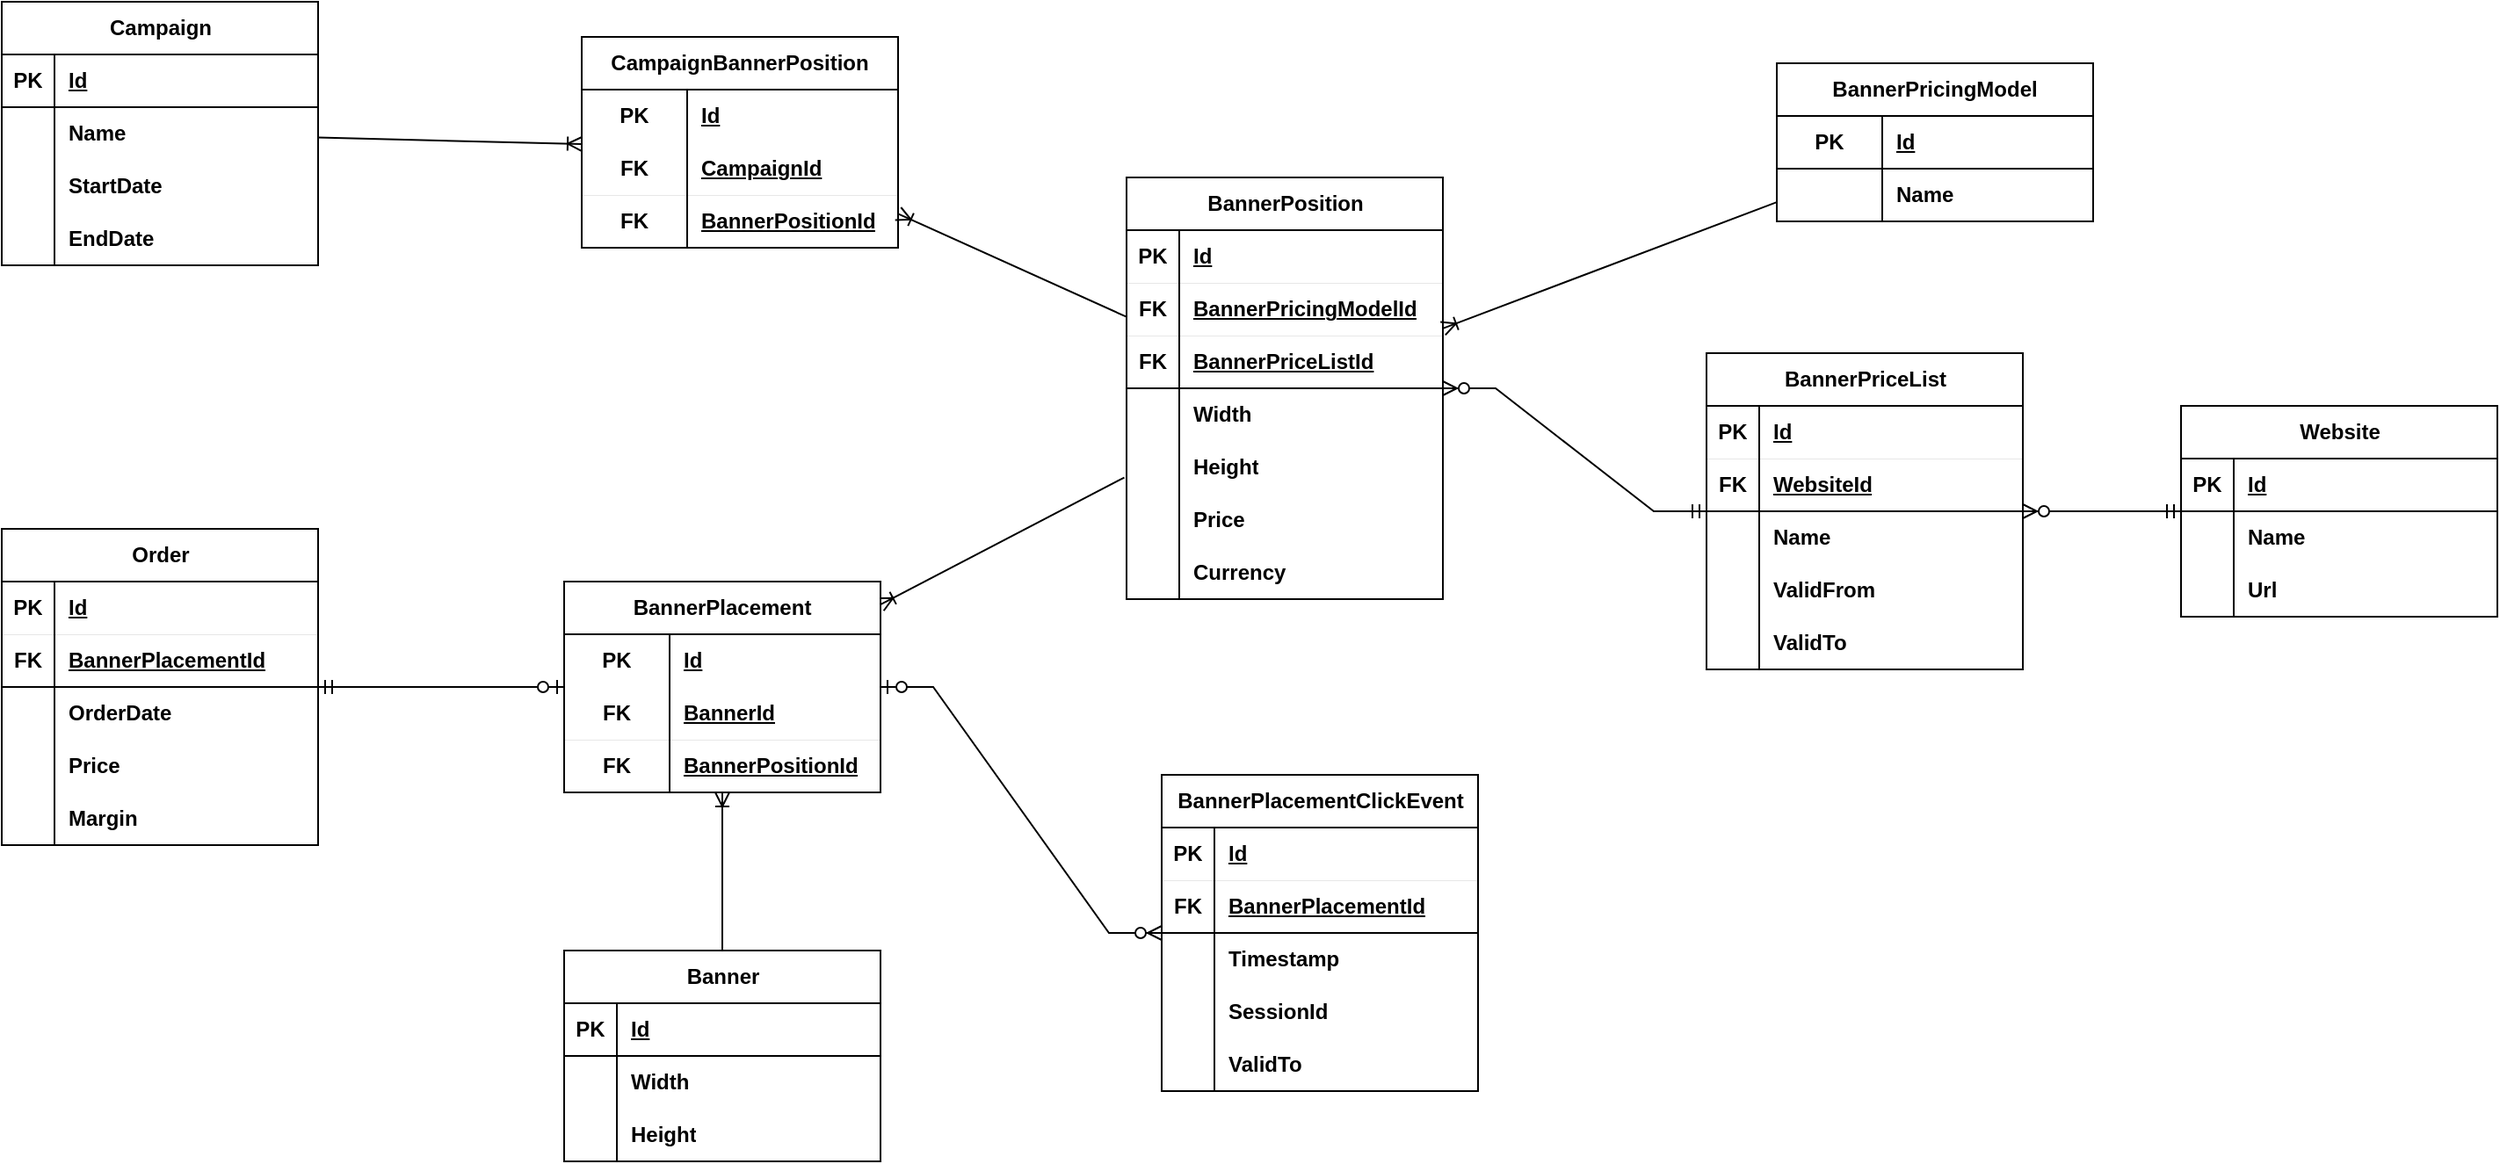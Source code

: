 <mxfile version="27.1.6">
  <diagram name="Stránka-1" id="0HrJg5MRmmgRNc2kCgIw">
    <mxGraphModel dx="2327" dy="1773" grid="1" gridSize="10" guides="1" tooltips="1" connect="1" arrows="1" fold="1" page="1" pageScale="1" pageWidth="827" pageHeight="1169" math="0" shadow="0">
      <root>
        <mxCell id="0" />
        <mxCell id="1" parent="0" />
        <mxCell id="L0-WR8v5GD3mLMOLKpsd-1" value="Campaign" style="shape=table;startSize=30;container=1;collapsible=1;childLayout=tableLayout;fixedRows=1;rowLines=0;fontStyle=1;align=center;resizeLast=1;html=1;" parent="1" vertex="1">
          <mxGeometry x="-670" y="-110" width="180" height="150" as="geometry" />
        </mxCell>
        <mxCell id="L0-WR8v5GD3mLMOLKpsd-2" value="" style="shape=tableRow;horizontal=0;startSize=0;swimlaneHead=0;swimlaneBody=0;fillColor=none;collapsible=0;dropTarget=0;points=[[0,0.5],[1,0.5]];portConstraint=eastwest;top=0;left=0;right=0;bottom=1;" parent="L0-WR8v5GD3mLMOLKpsd-1" vertex="1">
          <mxGeometry y="30" width="180" height="30" as="geometry" />
        </mxCell>
        <mxCell id="L0-WR8v5GD3mLMOLKpsd-3" value="PK" style="shape=partialRectangle;connectable=0;fillColor=none;top=0;left=0;bottom=0;right=0;fontStyle=1;overflow=hidden;whiteSpace=wrap;html=1;" parent="L0-WR8v5GD3mLMOLKpsd-2" vertex="1">
          <mxGeometry width="30" height="30" as="geometry">
            <mxRectangle width="30" height="30" as="alternateBounds" />
          </mxGeometry>
        </mxCell>
        <mxCell id="L0-WR8v5GD3mLMOLKpsd-4" value="Id" style="shape=partialRectangle;connectable=0;fillColor=none;top=0;left=0;bottom=0;right=0;align=left;spacingLeft=6;fontStyle=5;overflow=hidden;whiteSpace=wrap;html=1;" parent="L0-WR8v5GD3mLMOLKpsd-2" vertex="1">
          <mxGeometry x="30" width="150" height="30" as="geometry">
            <mxRectangle width="150" height="30" as="alternateBounds" />
          </mxGeometry>
        </mxCell>
        <mxCell id="L0-WR8v5GD3mLMOLKpsd-5" value="" style="shape=tableRow;horizontal=0;startSize=0;swimlaneHead=0;swimlaneBody=0;fillColor=none;collapsible=0;dropTarget=0;points=[[0,0.5],[1,0.5]];portConstraint=eastwest;top=0;left=0;right=0;bottom=0;" parent="L0-WR8v5GD3mLMOLKpsd-1" vertex="1">
          <mxGeometry y="60" width="180" height="30" as="geometry" />
        </mxCell>
        <mxCell id="L0-WR8v5GD3mLMOLKpsd-6" value="" style="shape=partialRectangle;connectable=0;fillColor=none;top=0;left=0;bottom=0;right=0;editable=1;overflow=hidden;whiteSpace=wrap;html=1;" parent="L0-WR8v5GD3mLMOLKpsd-5" vertex="1">
          <mxGeometry width="30" height="30" as="geometry">
            <mxRectangle width="30" height="30" as="alternateBounds" />
          </mxGeometry>
        </mxCell>
        <mxCell id="L0-WR8v5GD3mLMOLKpsd-7" value="Name" style="shape=partialRectangle;connectable=0;fillColor=none;top=0;left=0;bottom=0;right=0;align=left;spacingLeft=6;overflow=hidden;whiteSpace=wrap;html=1;fontStyle=1" parent="L0-WR8v5GD3mLMOLKpsd-5" vertex="1">
          <mxGeometry x="30" width="150" height="30" as="geometry">
            <mxRectangle width="150" height="30" as="alternateBounds" />
          </mxGeometry>
        </mxCell>
        <mxCell id="Sk6aXvwepf0zhGD3JAjk-103" value="" style="shape=tableRow;horizontal=0;startSize=0;swimlaneHead=0;swimlaneBody=0;fillColor=none;collapsible=0;dropTarget=0;points=[[0,0.5],[1,0.5]];portConstraint=eastwest;top=0;left=0;right=0;bottom=0;" parent="L0-WR8v5GD3mLMOLKpsd-1" vertex="1">
          <mxGeometry y="90" width="180" height="30" as="geometry" />
        </mxCell>
        <mxCell id="Sk6aXvwepf0zhGD3JAjk-104" value="" style="shape=partialRectangle;connectable=0;fillColor=none;top=0;left=0;bottom=0;right=0;editable=1;overflow=hidden;whiteSpace=wrap;html=1;" parent="Sk6aXvwepf0zhGD3JAjk-103" vertex="1">
          <mxGeometry width="30" height="30" as="geometry">
            <mxRectangle width="30" height="30" as="alternateBounds" />
          </mxGeometry>
        </mxCell>
        <mxCell id="Sk6aXvwepf0zhGD3JAjk-105" value="Start&lt;span style=&quot;background-color: transparent; color: light-dark(rgb(0, 0, 0), rgb(255, 255, 255));&quot;&gt;Date&lt;/span&gt;" style="shape=partialRectangle;connectable=0;fillColor=none;top=0;left=0;bottom=0;right=0;align=left;spacingLeft=6;overflow=hidden;whiteSpace=wrap;html=1;fontStyle=1" parent="Sk6aXvwepf0zhGD3JAjk-103" vertex="1">
          <mxGeometry x="30" width="150" height="30" as="geometry">
            <mxRectangle width="150" height="30" as="alternateBounds" />
          </mxGeometry>
        </mxCell>
        <mxCell id="L0-WR8v5GD3mLMOLKpsd-8" value="" style="shape=tableRow;horizontal=0;startSize=0;swimlaneHead=0;swimlaneBody=0;fillColor=none;collapsible=0;dropTarget=0;points=[[0,0.5],[1,0.5]];portConstraint=eastwest;top=0;left=0;right=0;bottom=0;" parent="L0-WR8v5GD3mLMOLKpsd-1" vertex="1">
          <mxGeometry y="120" width="180" height="30" as="geometry" />
        </mxCell>
        <mxCell id="L0-WR8v5GD3mLMOLKpsd-9" value="" style="shape=partialRectangle;connectable=0;fillColor=none;top=0;left=0;bottom=0;right=0;editable=1;overflow=hidden;whiteSpace=wrap;html=1;" parent="L0-WR8v5GD3mLMOLKpsd-8" vertex="1">
          <mxGeometry width="30" height="30" as="geometry">
            <mxRectangle width="30" height="30" as="alternateBounds" />
          </mxGeometry>
        </mxCell>
        <mxCell id="L0-WR8v5GD3mLMOLKpsd-10" value="EndDate" style="shape=partialRectangle;connectable=0;fillColor=none;top=0;left=0;bottom=0;right=0;align=left;spacingLeft=6;overflow=hidden;whiteSpace=wrap;html=1;fontStyle=1" parent="L0-WR8v5GD3mLMOLKpsd-8" vertex="1">
          <mxGeometry x="30" width="150" height="30" as="geometry">
            <mxRectangle width="150" height="30" as="alternateBounds" />
          </mxGeometry>
        </mxCell>
        <mxCell id="L0-WR8v5GD3mLMOLKpsd-14" value="Banner" style="shape=table;startSize=30;container=1;collapsible=1;childLayout=tableLayout;fixedRows=1;rowLines=0;fontStyle=1;align=center;resizeLast=1;html=1;" parent="1" vertex="1">
          <mxGeometry x="-350" y="430" width="180" height="120" as="geometry" />
        </mxCell>
        <mxCell id="L0-WR8v5GD3mLMOLKpsd-15" value="" style="shape=tableRow;horizontal=0;startSize=0;swimlaneHead=0;swimlaneBody=0;fillColor=none;collapsible=0;dropTarget=0;points=[[0,0.5],[1,0.5]];portConstraint=eastwest;top=0;left=0;right=0;bottom=1;" parent="L0-WR8v5GD3mLMOLKpsd-14" vertex="1">
          <mxGeometry y="30" width="180" height="30" as="geometry" />
        </mxCell>
        <mxCell id="L0-WR8v5GD3mLMOLKpsd-16" value="PK" style="shape=partialRectangle;connectable=0;fillColor=none;top=0;left=0;bottom=0;right=0;fontStyle=1;overflow=hidden;whiteSpace=wrap;html=1;" parent="L0-WR8v5GD3mLMOLKpsd-15" vertex="1">
          <mxGeometry width="30" height="30" as="geometry">
            <mxRectangle width="30" height="30" as="alternateBounds" />
          </mxGeometry>
        </mxCell>
        <mxCell id="L0-WR8v5GD3mLMOLKpsd-17" value="Id" style="shape=partialRectangle;connectable=0;fillColor=none;top=0;left=0;bottom=0;right=0;align=left;spacingLeft=6;fontStyle=5;overflow=hidden;whiteSpace=wrap;html=1;" parent="L0-WR8v5GD3mLMOLKpsd-15" vertex="1">
          <mxGeometry x="30" width="150" height="30" as="geometry">
            <mxRectangle width="150" height="30" as="alternateBounds" />
          </mxGeometry>
        </mxCell>
        <mxCell id="L0-WR8v5GD3mLMOLKpsd-18" value="" style="shape=tableRow;horizontal=0;startSize=0;swimlaneHead=0;swimlaneBody=0;fillColor=none;collapsible=0;dropTarget=0;points=[[0,0.5],[1,0.5]];portConstraint=eastwest;top=0;left=0;right=0;bottom=0;" parent="L0-WR8v5GD3mLMOLKpsd-14" vertex="1">
          <mxGeometry y="60" width="180" height="30" as="geometry" />
        </mxCell>
        <mxCell id="L0-WR8v5GD3mLMOLKpsd-19" value="" style="shape=partialRectangle;connectable=0;fillColor=none;top=0;left=0;bottom=0;right=0;editable=1;overflow=hidden;whiteSpace=wrap;html=1;" parent="L0-WR8v5GD3mLMOLKpsd-18" vertex="1">
          <mxGeometry width="30" height="30" as="geometry">
            <mxRectangle width="30" height="30" as="alternateBounds" />
          </mxGeometry>
        </mxCell>
        <mxCell id="L0-WR8v5GD3mLMOLKpsd-20" value="Width" style="shape=partialRectangle;connectable=0;fillColor=none;top=0;left=0;bottom=0;right=0;align=left;spacingLeft=6;overflow=hidden;whiteSpace=wrap;html=1;fontStyle=1" parent="L0-WR8v5GD3mLMOLKpsd-18" vertex="1">
          <mxGeometry x="30" width="150" height="30" as="geometry">
            <mxRectangle width="150" height="30" as="alternateBounds" />
          </mxGeometry>
        </mxCell>
        <mxCell id="L0-WR8v5GD3mLMOLKpsd-21" value="" style="shape=tableRow;horizontal=0;startSize=0;swimlaneHead=0;swimlaneBody=0;fillColor=none;collapsible=0;dropTarget=0;points=[[0,0.5],[1,0.5]];portConstraint=eastwest;top=0;left=0;right=0;bottom=0;" parent="L0-WR8v5GD3mLMOLKpsd-14" vertex="1">
          <mxGeometry y="90" width="180" height="30" as="geometry" />
        </mxCell>
        <mxCell id="L0-WR8v5GD3mLMOLKpsd-22" value="" style="shape=partialRectangle;connectable=0;fillColor=none;top=0;left=0;bottom=0;right=0;editable=1;overflow=hidden;whiteSpace=wrap;html=1;" parent="L0-WR8v5GD3mLMOLKpsd-21" vertex="1">
          <mxGeometry width="30" height="30" as="geometry">
            <mxRectangle width="30" height="30" as="alternateBounds" />
          </mxGeometry>
        </mxCell>
        <mxCell id="L0-WR8v5GD3mLMOLKpsd-23" value="Height" style="shape=partialRectangle;connectable=0;fillColor=none;top=0;left=0;bottom=0;right=0;align=left;spacingLeft=6;overflow=hidden;whiteSpace=wrap;html=1;fontStyle=1" parent="L0-WR8v5GD3mLMOLKpsd-21" vertex="1">
          <mxGeometry x="30" width="150" height="30" as="geometry">
            <mxRectangle width="150" height="30" as="alternateBounds" />
          </mxGeometry>
        </mxCell>
        <mxCell id="L0-WR8v5GD3mLMOLKpsd-27" value="Order" style="shape=table;startSize=30;container=1;collapsible=1;childLayout=tableLayout;fixedRows=1;rowLines=0;fontStyle=1;align=center;resizeLast=1;html=1;" parent="1" vertex="1">
          <mxGeometry x="-670" y="190" width="180" height="180" as="geometry" />
        </mxCell>
        <mxCell id="L0-WR8v5GD3mLMOLKpsd-28" value="" style="shape=tableRow;horizontal=0;startSize=0;swimlaneHead=0;swimlaneBody=0;fillColor=none;collapsible=0;dropTarget=0;points=[[0,0.5],[1,0.5]];portConstraint=eastwest;top=0;left=0;right=0;bottom=1;strokeWidth=0;" parent="L0-WR8v5GD3mLMOLKpsd-27" vertex="1">
          <mxGeometry y="30" width="180" height="30" as="geometry" />
        </mxCell>
        <mxCell id="L0-WR8v5GD3mLMOLKpsd-29" value="PK" style="shape=partialRectangle;connectable=0;fillColor=none;top=0;left=0;bottom=0;right=0;fontStyle=1;overflow=hidden;whiteSpace=wrap;html=1;" parent="L0-WR8v5GD3mLMOLKpsd-28" vertex="1">
          <mxGeometry width="30" height="30" as="geometry">
            <mxRectangle width="30" height="30" as="alternateBounds" />
          </mxGeometry>
        </mxCell>
        <mxCell id="L0-WR8v5GD3mLMOLKpsd-30" value="Id" style="shape=partialRectangle;connectable=0;fillColor=none;top=0;left=0;bottom=0;right=0;align=left;spacingLeft=6;fontStyle=5;overflow=hidden;whiteSpace=wrap;html=1;" parent="L0-WR8v5GD3mLMOLKpsd-28" vertex="1">
          <mxGeometry x="30" width="150" height="30" as="geometry">
            <mxRectangle width="150" height="30" as="alternateBounds" />
          </mxGeometry>
        </mxCell>
        <mxCell id="Sk6aXvwepf0zhGD3JAjk-100" value="" style="shape=tableRow;horizontal=0;startSize=0;swimlaneHead=0;swimlaneBody=0;fillColor=none;collapsible=0;dropTarget=0;points=[[0,0.5],[1,0.5]];portConstraint=eastwest;top=0;left=0;right=0;bottom=1;" parent="L0-WR8v5GD3mLMOLKpsd-27" vertex="1">
          <mxGeometry y="60" width="180" height="30" as="geometry" />
        </mxCell>
        <mxCell id="Sk6aXvwepf0zhGD3JAjk-101" value="FK" style="shape=partialRectangle;connectable=0;fillColor=none;top=0;left=0;bottom=0;right=0;fontStyle=1;overflow=hidden;whiteSpace=wrap;html=1;" parent="Sk6aXvwepf0zhGD3JAjk-100" vertex="1">
          <mxGeometry width="30" height="30" as="geometry">
            <mxRectangle width="30" height="30" as="alternateBounds" />
          </mxGeometry>
        </mxCell>
        <mxCell id="Sk6aXvwepf0zhGD3JAjk-102" value="BannerPlacementId" style="shape=partialRectangle;connectable=0;fillColor=none;top=0;left=0;bottom=0;right=0;align=left;spacingLeft=6;fontStyle=5;overflow=hidden;whiteSpace=wrap;html=1;" parent="Sk6aXvwepf0zhGD3JAjk-100" vertex="1">
          <mxGeometry x="30" width="150" height="30" as="geometry">
            <mxRectangle width="150" height="30" as="alternateBounds" />
          </mxGeometry>
        </mxCell>
        <mxCell id="L0-WR8v5GD3mLMOLKpsd-31" value="" style="shape=tableRow;horizontal=0;startSize=0;swimlaneHead=0;swimlaneBody=0;fillColor=none;collapsible=0;dropTarget=0;points=[[0,0.5],[1,0.5]];portConstraint=eastwest;top=0;left=0;right=0;bottom=0;" parent="L0-WR8v5GD3mLMOLKpsd-27" vertex="1">
          <mxGeometry y="90" width="180" height="30" as="geometry" />
        </mxCell>
        <mxCell id="L0-WR8v5GD3mLMOLKpsd-32" value="" style="shape=partialRectangle;connectable=0;fillColor=none;top=0;left=0;bottom=0;right=0;editable=1;overflow=hidden;whiteSpace=wrap;html=1;" parent="L0-WR8v5GD3mLMOLKpsd-31" vertex="1">
          <mxGeometry width="30" height="30" as="geometry">
            <mxRectangle width="30" height="30" as="alternateBounds" />
          </mxGeometry>
        </mxCell>
        <mxCell id="L0-WR8v5GD3mLMOLKpsd-33" value="OrderDate" style="shape=partialRectangle;connectable=0;fillColor=none;top=0;left=0;bottom=0;right=0;align=left;spacingLeft=6;overflow=hidden;whiteSpace=wrap;html=1;fontStyle=1" parent="L0-WR8v5GD3mLMOLKpsd-31" vertex="1">
          <mxGeometry x="30" width="150" height="30" as="geometry">
            <mxRectangle width="150" height="30" as="alternateBounds" />
          </mxGeometry>
        </mxCell>
        <mxCell id="L0-WR8v5GD3mLMOLKpsd-34" value="" style="shape=tableRow;horizontal=0;startSize=0;swimlaneHead=0;swimlaneBody=0;fillColor=none;collapsible=0;dropTarget=0;points=[[0,0.5],[1,0.5]];portConstraint=eastwest;top=0;left=0;right=0;bottom=0;" parent="L0-WR8v5GD3mLMOLKpsd-27" vertex="1">
          <mxGeometry y="120" width="180" height="30" as="geometry" />
        </mxCell>
        <mxCell id="L0-WR8v5GD3mLMOLKpsd-35" value="" style="shape=partialRectangle;connectable=0;fillColor=none;top=0;left=0;bottom=0;right=0;editable=1;overflow=hidden;whiteSpace=wrap;html=1;" parent="L0-WR8v5GD3mLMOLKpsd-34" vertex="1">
          <mxGeometry width="30" height="30" as="geometry">
            <mxRectangle width="30" height="30" as="alternateBounds" />
          </mxGeometry>
        </mxCell>
        <mxCell id="L0-WR8v5GD3mLMOLKpsd-36" value="Price" style="shape=partialRectangle;connectable=0;fillColor=none;top=0;left=0;bottom=0;right=0;align=left;spacingLeft=6;overflow=hidden;whiteSpace=wrap;html=1;fontStyle=1" parent="L0-WR8v5GD3mLMOLKpsd-34" vertex="1">
          <mxGeometry x="30" width="150" height="30" as="geometry">
            <mxRectangle width="150" height="30" as="alternateBounds" />
          </mxGeometry>
        </mxCell>
        <mxCell id="L0-WR8v5GD3mLMOLKpsd-37" value="" style="shape=tableRow;horizontal=0;startSize=0;swimlaneHead=0;swimlaneBody=0;fillColor=none;collapsible=0;dropTarget=0;points=[[0,0.5],[1,0.5]];portConstraint=eastwest;top=0;left=0;right=0;bottom=0;" parent="L0-WR8v5GD3mLMOLKpsd-27" vertex="1">
          <mxGeometry y="150" width="180" height="30" as="geometry" />
        </mxCell>
        <mxCell id="L0-WR8v5GD3mLMOLKpsd-38" value="" style="shape=partialRectangle;connectable=0;fillColor=none;top=0;left=0;bottom=0;right=0;editable=1;overflow=hidden;whiteSpace=wrap;html=1;" parent="L0-WR8v5GD3mLMOLKpsd-37" vertex="1">
          <mxGeometry width="30" height="30" as="geometry">
            <mxRectangle width="30" height="30" as="alternateBounds" />
          </mxGeometry>
        </mxCell>
        <mxCell id="L0-WR8v5GD3mLMOLKpsd-39" value="Margin" style="shape=partialRectangle;connectable=0;fillColor=none;top=0;left=0;bottom=0;right=0;align=left;spacingLeft=6;overflow=hidden;whiteSpace=wrap;html=1;fontStyle=1" parent="L0-WR8v5GD3mLMOLKpsd-37" vertex="1">
          <mxGeometry x="30" width="150" height="30" as="geometry">
            <mxRectangle width="150" height="30" as="alternateBounds" />
          </mxGeometry>
        </mxCell>
        <mxCell id="L0-WR8v5GD3mLMOLKpsd-40" value="&lt;b&gt;BannerPosition&lt;/b&gt;" style="shape=table;startSize=30;container=1;collapsible=1;childLayout=tableLayout;fixedRows=1;rowLines=0;fontStyle=0;align=center;resizeLast=1;html=1;" parent="1" vertex="1">
          <mxGeometry x="-30" y="-10" width="180" height="240" as="geometry" />
        </mxCell>
        <mxCell id="L0-WR8v5GD3mLMOLKpsd-41" value="" style="shape=tableRow;horizontal=0;startSize=0;swimlaneHead=0;swimlaneBody=0;fillColor=none;collapsible=0;dropTarget=0;points=[[0,0.5],[1,0.5]];portConstraint=eastwest;top=0;left=0;right=0;bottom=1;strokeWidth=0;" parent="L0-WR8v5GD3mLMOLKpsd-40" vertex="1">
          <mxGeometry y="30" width="180" height="30" as="geometry" />
        </mxCell>
        <mxCell id="L0-WR8v5GD3mLMOLKpsd-42" value="PK" style="shape=partialRectangle;connectable=0;fillColor=none;top=0;left=0;bottom=0;right=0;fontStyle=1;overflow=hidden;whiteSpace=wrap;html=1;" parent="L0-WR8v5GD3mLMOLKpsd-41" vertex="1">
          <mxGeometry width="30" height="30" as="geometry">
            <mxRectangle width="30" height="30" as="alternateBounds" />
          </mxGeometry>
        </mxCell>
        <mxCell id="L0-WR8v5GD3mLMOLKpsd-43" value="Id" style="shape=partialRectangle;connectable=0;fillColor=none;top=0;left=0;bottom=0;right=0;align=left;spacingLeft=6;fontStyle=5;overflow=hidden;whiteSpace=wrap;html=1;" parent="L0-WR8v5GD3mLMOLKpsd-41" vertex="1">
          <mxGeometry x="30" width="150" height="30" as="geometry">
            <mxRectangle width="150" height="30" as="alternateBounds" />
          </mxGeometry>
        </mxCell>
        <mxCell id="Sk6aXvwepf0zhGD3JAjk-143" value="" style="shape=tableRow;horizontal=0;startSize=0;swimlaneHead=0;swimlaneBody=0;fillColor=none;collapsible=0;dropTarget=0;points=[[0,0.5],[1,0.5]];portConstraint=eastwest;top=0;left=0;right=0;bottom=1;strokeWidth=0;" parent="L0-WR8v5GD3mLMOLKpsd-40" vertex="1">
          <mxGeometry y="60" width="180" height="30" as="geometry" />
        </mxCell>
        <mxCell id="Sk6aXvwepf0zhGD3JAjk-144" value="FK" style="shape=partialRectangle;connectable=0;fillColor=none;top=0;left=0;bottom=0;right=0;fontStyle=1;overflow=hidden;whiteSpace=wrap;html=1;" parent="Sk6aXvwepf0zhGD3JAjk-143" vertex="1">
          <mxGeometry width="30" height="30" as="geometry">
            <mxRectangle width="30" height="30" as="alternateBounds" />
          </mxGeometry>
        </mxCell>
        <mxCell id="Sk6aXvwepf0zhGD3JAjk-145" value="BannerPricingModelId" style="shape=partialRectangle;connectable=0;fillColor=none;top=0;left=0;bottom=0;right=0;align=left;spacingLeft=6;fontStyle=5;overflow=hidden;whiteSpace=wrap;html=1;" parent="Sk6aXvwepf0zhGD3JAjk-143" vertex="1">
          <mxGeometry x="30" width="150" height="30" as="geometry">
            <mxRectangle width="150" height="30" as="alternateBounds" />
          </mxGeometry>
        </mxCell>
        <mxCell id="Sk6aXvwepf0zhGD3JAjk-106" value="" style="shape=tableRow;horizontal=0;startSize=0;swimlaneHead=0;swimlaneBody=0;fillColor=none;collapsible=0;dropTarget=0;points=[[0,0.5],[1,0.5]];portConstraint=eastwest;top=0;left=0;right=0;bottom=1;" parent="L0-WR8v5GD3mLMOLKpsd-40" vertex="1">
          <mxGeometry y="90" width="180" height="30" as="geometry" />
        </mxCell>
        <mxCell id="Sk6aXvwepf0zhGD3JAjk-107" value="FK" style="shape=partialRectangle;connectable=0;fillColor=none;top=0;left=0;bottom=0;right=0;fontStyle=1;overflow=hidden;whiteSpace=wrap;html=1;" parent="Sk6aXvwepf0zhGD3JAjk-106" vertex="1">
          <mxGeometry width="30" height="30" as="geometry">
            <mxRectangle width="30" height="30" as="alternateBounds" />
          </mxGeometry>
        </mxCell>
        <mxCell id="Sk6aXvwepf0zhGD3JAjk-108" value="BannerPriceListId" style="shape=partialRectangle;connectable=0;fillColor=none;top=0;left=0;bottom=0;right=0;align=left;spacingLeft=6;fontStyle=5;overflow=hidden;whiteSpace=wrap;html=1;" parent="Sk6aXvwepf0zhGD3JAjk-106" vertex="1">
          <mxGeometry x="30" width="150" height="30" as="geometry">
            <mxRectangle width="150" height="30" as="alternateBounds" />
          </mxGeometry>
        </mxCell>
        <mxCell id="L0-WR8v5GD3mLMOLKpsd-47" value="" style="shape=tableRow;horizontal=0;startSize=0;swimlaneHead=0;swimlaneBody=0;fillColor=none;collapsible=0;dropTarget=0;points=[[0,0.5],[1,0.5]];portConstraint=eastwest;top=0;left=0;right=0;bottom=0;" parent="L0-WR8v5GD3mLMOLKpsd-40" vertex="1">
          <mxGeometry y="120" width="180" height="30" as="geometry" />
        </mxCell>
        <mxCell id="L0-WR8v5GD3mLMOLKpsd-48" value="" style="shape=partialRectangle;connectable=0;fillColor=none;top=0;left=0;bottom=0;right=0;editable=1;overflow=hidden;whiteSpace=wrap;html=1;" parent="L0-WR8v5GD3mLMOLKpsd-47" vertex="1">
          <mxGeometry width="30" height="30" as="geometry">
            <mxRectangle width="30" height="30" as="alternateBounds" />
          </mxGeometry>
        </mxCell>
        <mxCell id="L0-WR8v5GD3mLMOLKpsd-49" value="Width" style="shape=partialRectangle;connectable=0;fillColor=none;top=0;left=0;bottom=0;right=0;align=left;spacingLeft=6;overflow=hidden;whiteSpace=wrap;html=1;fontStyle=1" parent="L0-WR8v5GD3mLMOLKpsd-47" vertex="1">
          <mxGeometry x="30" width="150" height="30" as="geometry">
            <mxRectangle width="150" height="30" as="alternateBounds" />
          </mxGeometry>
        </mxCell>
        <mxCell id="L0-WR8v5GD3mLMOLKpsd-50" value="" style="shape=tableRow;horizontal=0;startSize=0;swimlaneHead=0;swimlaneBody=0;fillColor=none;collapsible=0;dropTarget=0;points=[[0,0.5],[1,0.5]];portConstraint=eastwest;top=0;left=0;right=0;bottom=0;" parent="L0-WR8v5GD3mLMOLKpsd-40" vertex="1">
          <mxGeometry y="150" width="180" height="30" as="geometry" />
        </mxCell>
        <mxCell id="L0-WR8v5GD3mLMOLKpsd-51" value="" style="shape=partialRectangle;connectable=0;fillColor=none;top=0;left=0;bottom=0;right=0;editable=1;overflow=hidden;whiteSpace=wrap;html=1;" parent="L0-WR8v5GD3mLMOLKpsd-50" vertex="1">
          <mxGeometry width="30" height="30" as="geometry">
            <mxRectangle width="30" height="30" as="alternateBounds" />
          </mxGeometry>
        </mxCell>
        <mxCell id="L0-WR8v5GD3mLMOLKpsd-52" value="Height" style="shape=partialRectangle;connectable=0;fillColor=none;top=0;left=0;bottom=0;right=0;align=left;spacingLeft=6;overflow=hidden;whiteSpace=wrap;html=1;fontStyle=1" parent="L0-WR8v5GD3mLMOLKpsd-50" vertex="1">
          <mxGeometry x="30" width="150" height="30" as="geometry">
            <mxRectangle width="150" height="30" as="alternateBounds" />
          </mxGeometry>
        </mxCell>
        <mxCell id="Sk6aXvwepf0zhGD3JAjk-109" value="" style="shape=tableRow;horizontal=0;startSize=0;swimlaneHead=0;swimlaneBody=0;fillColor=none;collapsible=0;dropTarget=0;points=[[0,0.5],[1,0.5]];portConstraint=eastwest;top=0;left=0;right=0;bottom=0;" parent="L0-WR8v5GD3mLMOLKpsd-40" vertex="1">
          <mxGeometry y="180" width="180" height="30" as="geometry" />
        </mxCell>
        <mxCell id="Sk6aXvwepf0zhGD3JAjk-110" value="" style="shape=partialRectangle;connectable=0;fillColor=none;top=0;left=0;bottom=0;right=0;editable=1;overflow=hidden;whiteSpace=wrap;html=1;" parent="Sk6aXvwepf0zhGD3JAjk-109" vertex="1">
          <mxGeometry width="30" height="30" as="geometry">
            <mxRectangle width="30" height="30" as="alternateBounds" />
          </mxGeometry>
        </mxCell>
        <mxCell id="Sk6aXvwepf0zhGD3JAjk-111" value="Price" style="shape=partialRectangle;connectable=0;fillColor=none;top=0;left=0;bottom=0;right=0;align=left;spacingLeft=6;overflow=hidden;whiteSpace=wrap;html=1;fontStyle=1" parent="Sk6aXvwepf0zhGD3JAjk-109" vertex="1">
          <mxGeometry x="30" width="150" height="30" as="geometry">
            <mxRectangle width="150" height="30" as="alternateBounds" />
          </mxGeometry>
        </mxCell>
        <mxCell id="Sk6aXvwepf0zhGD3JAjk-112" value="" style="shape=tableRow;horizontal=0;startSize=0;swimlaneHead=0;swimlaneBody=0;fillColor=none;collapsible=0;dropTarget=0;points=[[0,0.5],[1,0.5]];portConstraint=eastwest;top=0;left=0;right=0;bottom=0;" parent="L0-WR8v5GD3mLMOLKpsd-40" vertex="1">
          <mxGeometry y="210" width="180" height="30" as="geometry" />
        </mxCell>
        <mxCell id="Sk6aXvwepf0zhGD3JAjk-113" value="" style="shape=partialRectangle;connectable=0;fillColor=none;top=0;left=0;bottom=0;right=0;editable=1;overflow=hidden;whiteSpace=wrap;html=1;" parent="Sk6aXvwepf0zhGD3JAjk-112" vertex="1">
          <mxGeometry width="30" height="30" as="geometry">
            <mxRectangle width="30" height="30" as="alternateBounds" />
          </mxGeometry>
        </mxCell>
        <mxCell id="Sk6aXvwepf0zhGD3JAjk-114" value="Currency" style="shape=partialRectangle;connectable=0;fillColor=none;top=0;left=0;bottom=0;right=0;align=left;spacingLeft=6;overflow=hidden;whiteSpace=wrap;html=1;fontStyle=1" parent="Sk6aXvwepf0zhGD3JAjk-112" vertex="1">
          <mxGeometry x="30" width="150" height="30" as="geometry">
            <mxRectangle width="150" height="30" as="alternateBounds" />
          </mxGeometry>
        </mxCell>
        <mxCell id="L0-WR8v5GD3mLMOLKpsd-85" value="&lt;span style=&quot;text-wrap-mode: nowrap;&quot;&gt;BannerPricingModel&lt;/span&gt;" style="shape=table;startSize=30;container=1;collapsible=1;childLayout=tableLayout;fixedRows=1;rowLines=0;fontStyle=1;align=center;resizeLast=1;html=1;whiteSpace=wrap;" parent="1" vertex="1">
          <mxGeometry x="340" y="-75" width="180" height="90" as="geometry" />
        </mxCell>
        <mxCell id="L0-WR8v5GD3mLMOLKpsd-89" value="" style="shape=tableRow;horizontal=0;startSize=0;swimlaneHead=0;swimlaneBody=0;fillColor=none;collapsible=0;dropTarget=0;points=[[0,0.5],[1,0.5]];portConstraint=eastwest;top=0;left=0;right=0;bottom=1;html=1;" parent="L0-WR8v5GD3mLMOLKpsd-85" vertex="1">
          <mxGeometry y="30" width="180" height="30" as="geometry" />
        </mxCell>
        <mxCell id="L0-WR8v5GD3mLMOLKpsd-90" value="PK" style="shape=partialRectangle;connectable=0;fillColor=none;top=0;left=0;bottom=0;right=0;fontStyle=1;overflow=hidden;html=1;whiteSpace=wrap;" parent="L0-WR8v5GD3mLMOLKpsd-89" vertex="1">
          <mxGeometry width="60" height="30" as="geometry">
            <mxRectangle width="60" height="30" as="alternateBounds" />
          </mxGeometry>
        </mxCell>
        <mxCell id="L0-WR8v5GD3mLMOLKpsd-91" value="Id" style="shape=partialRectangle;connectable=0;fillColor=none;top=0;left=0;bottom=0;right=0;align=left;spacingLeft=6;fontStyle=5;overflow=hidden;html=1;whiteSpace=wrap;" parent="L0-WR8v5GD3mLMOLKpsd-89" vertex="1">
          <mxGeometry x="60" width="120" height="30" as="geometry">
            <mxRectangle width="120" height="30" as="alternateBounds" />
          </mxGeometry>
        </mxCell>
        <mxCell id="L0-WR8v5GD3mLMOLKpsd-92" value="" style="shape=tableRow;horizontal=0;startSize=0;swimlaneHead=0;swimlaneBody=0;fillColor=none;collapsible=0;dropTarget=0;points=[[0,0.5],[1,0.5]];portConstraint=eastwest;top=0;left=0;right=0;bottom=0;html=1;" parent="L0-WR8v5GD3mLMOLKpsd-85" vertex="1">
          <mxGeometry y="60" width="180" height="30" as="geometry" />
        </mxCell>
        <mxCell id="L0-WR8v5GD3mLMOLKpsd-93" value="" style="shape=partialRectangle;connectable=0;fillColor=none;top=0;left=0;bottom=0;right=0;editable=1;overflow=hidden;html=1;whiteSpace=wrap;" parent="L0-WR8v5GD3mLMOLKpsd-92" vertex="1">
          <mxGeometry width="60" height="30" as="geometry">
            <mxRectangle width="60" height="30" as="alternateBounds" />
          </mxGeometry>
        </mxCell>
        <mxCell id="L0-WR8v5GD3mLMOLKpsd-94" value="Name" style="shape=partialRectangle;connectable=0;fillColor=none;top=0;left=0;bottom=0;right=0;align=left;spacingLeft=6;overflow=hidden;html=1;whiteSpace=wrap;fontStyle=1" parent="L0-WR8v5GD3mLMOLKpsd-92" vertex="1">
          <mxGeometry x="60" width="120" height="30" as="geometry">
            <mxRectangle width="120" height="30" as="alternateBounds" />
          </mxGeometry>
        </mxCell>
        <mxCell id="L0-WR8v5GD3mLMOLKpsd-99" value="Website" style="shape=table;startSize=30;container=1;collapsible=1;childLayout=tableLayout;fixedRows=1;rowLines=0;fontStyle=1;align=center;resizeLast=1;html=1;" parent="1" vertex="1">
          <mxGeometry x="570" y="120" width="180" height="120" as="geometry" />
        </mxCell>
        <mxCell id="L0-WR8v5GD3mLMOLKpsd-100" value="" style="shape=tableRow;horizontal=0;startSize=0;swimlaneHead=0;swimlaneBody=0;fillColor=none;collapsible=0;dropTarget=0;points=[[0,0.5],[1,0.5]];portConstraint=eastwest;top=0;left=0;right=0;bottom=1;" parent="L0-WR8v5GD3mLMOLKpsd-99" vertex="1">
          <mxGeometry y="30" width="180" height="30" as="geometry" />
        </mxCell>
        <mxCell id="L0-WR8v5GD3mLMOLKpsd-101" value="PK" style="shape=partialRectangle;connectable=0;fillColor=none;top=0;left=0;bottom=0;right=0;fontStyle=1;overflow=hidden;whiteSpace=wrap;html=1;" parent="L0-WR8v5GD3mLMOLKpsd-100" vertex="1">
          <mxGeometry width="30" height="30" as="geometry">
            <mxRectangle width="30" height="30" as="alternateBounds" />
          </mxGeometry>
        </mxCell>
        <mxCell id="L0-WR8v5GD3mLMOLKpsd-102" value="Id" style="shape=partialRectangle;connectable=0;fillColor=none;top=0;left=0;bottom=0;right=0;align=left;spacingLeft=6;fontStyle=5;overflow=hidden;whiteSpace=wrap;html=1;" parent="L0-WR8v5GD3mLMOLKpsd-100" vertex="1">
          <mxGeometry x="30" width="150" height="30" as="geometry">
            <mxRectangle width="150" height="30" as="alternateBounds" />
          </mxGeometry>
        </mxCell>
        <mxCell id="L0-WR8v5GD3mLMOLKpsd-103" value="" style="shape=tableRow;horizontal=0;startSize=0;swimlaneHead=0;swimlaneBody=0;fillColor=none;collapsible=0;dropTarget=0;points=[[0,0.5],[1,0.5]];portConstraint=eastwest;top=0;left=0;right=0;bottom=0;" parent="L0-WR8v5GD3mLMOLKpsd-99" vertex="1">
          <mxGeometry y="60" width="180" height="30" as="geometry" />
        </mxCell>
        <mxCell id="L0-WR8v5GD3mLMOLKpsd-104" value="" style="shape=partialRectangle;connectable=0;fillColor=none;top=0;left=0;bottom=0;right=0;editable=1;overflow=hidden;whiteSpace=wrap;html=1;" parent="L0-WR8v5GD3mLMOLKpsd-103" vertex="1">
          <mxGeometry width="30" height="30" as="geometry">
            <mxRectangle width="30" height="30" as="alternateBounds" />
          </mxGeometry>
        </mxCell>
        <mxCell id="L0-WR8v5GD3mLMOLKpsd-105" value="Name" style="shape=partialRectangle;connectable=0;fillColor=none;top=0;left=0;bottom=0;right=0;align=left;spacingLeft=6;overflow=hidden;whiteSpace=wrap;html=1;fontStyle=1" parent="L0-WR8v5GD3mLMOLKpsd-103" vertex="1">
          <mxGeometry x="30" width="150" height="30" as="geometry">
            <mxRectangle width="150" height="30" as="alternateBounds" />
          </mxGeometry>
        </mxCell>
        <mxCell id="L0-WR8v5GD3mLMOLKpsd-106" value="" style="shape=tableRow;horizontal=0;startSize=0;swimlaneHead=0;swimlaneBody=0;fillColor=none;collapsible=0;dropTarget=0;points=[[0,0.5],[1,0.5]];portConstraint=eastwest;top=0;left=0;right=0;bottom=0;" parent="L0-WR8v5GD3mLMOLKpsd-99" vertex="1">
          <mxGeometry y="90" width="180" height="30" as="geometry" />
        </mxCell>
        <mxCell id="L0-WR8v5GD3mLMOLKpsd-107" value="" style="shape=partialRectangle;connectable=0;fillColor=none;top=0;left=0;bottom=0;right=0;editable=1;overflow=hidden;whiteSpace=wrap;html=1;" parent="L0-WR8v5GD3mLMOLKpsd-106" vertex="1">
          <mxGeometry width="30" height="30" as="geometry">
            <mxRectangle width="30" height="30" as="alternateBounds" />
          </mxGeometry>
        </mxCell>
        <mxCell id="L0-WR8v5GD3mLMOLKpsd-108" value="Url" style="shape=partialRectangle;connectable=0;fillColor=none;top=0;left=0;bottom=0;right=0;align=left;spacingLeft=6;overflow=hidden;whiteSpace=wrap;html=1;fontStyle=1" parent="L0-WR8v5GD3mLMOLKpsd-106" vertex="1">
          <mxGeometry x="30" width="150" height="30" as="geometry">
            <mxRectangle width="150" height="30" as="alternateBounds" />
          </mxGeometry>
        </mxCell>
        <mxCell id="L0-WR8v5GD3mLMOLKpsd-118" value="" style="fontSize=12;html=1;endArrow=ERzeroToOne;startArrow=ERmandOne;rounded=0;" parent="1" source="L0-WR8v5GD3mLMOLKpsd-27" target="Sk6aXvwepf0zhGD3JAjk-36" edge="1">
          <mxGeometry width="100" height="100" relative="1" as="geometry">
            <mxPoint x="330" y="420" as="sourcePoint" />
            <mxPoint x="430" y="320" as="targetPoint" />
          </mxGeometry>
        </mxCell>
        <mxCell id="L0-WR8v5GD3mLMOLKpsd-135" value="" style="fontSize=12;html=1;endArrow=ERoneToMany;rounded=0;exitX=-0.007;exitY=0.692;exitDx=0;exitDy=0;exitPerimeter=0;" parent="1" source="L0-WR8v5GD3mLMOLKpsd-50" target="Sk6aXvwepf0zhGD3JAjk-36" edge="1">
          <mxGeometry width="100" height="100" relative="1" as="geometry">
            <mxPoint x="170" y="320" as="sourcePoint" />
            <mxPoint x="-239.0" y="272.304" as="targetPoint" />
          </mxGeometry>
        </mxCell>
        <mxCell id="L0-WR8v5GD3mLMOLKpsd-137" value="" style="fontSize=12;html=1;endArrow=ERoneToMany;rounded=0;" parent="1" source="L0-WR8v5GD3mLMOLKpsd-14" target="Sk6aXvwepf0zhGD3JAjk-36" edge="1">
          <mxGeometry width="100" height="100" relative="1" as="geometry">
            <mxPoint x="-270" y="410" as="sourcePoint" />
            <mxPoint x="-319.02" y="390.99" as="targetPoint" />
          </mxGeometry>
        </mxCell>
        <mxCell id="Sk6aXvwepf0zhGD3JAjk-36" value="&lt;span style=&quot;text-wrap-mode: nowrap;&quot;&gt;BannerPlacement&lt;/span&gt;" style="shape=table;startSize=30;container=1;collapsible=1;childLayout=tableLayout;fixedRows=1;rowLines=0;fontStyle=1;align=center;resizeLast=1;html=1;whiteSpace=wrap;" parent="1" vertex="1">
          <mxGeometry x="-350" y="220" width="180" height="120" as="geometry" />
        </mxCell>
        <mxCell id="Sk6aXvwepf0zhGD3JAjk-37" value="" style="shape=tableRow;horizontal=0;startSize=0;swimlaneHead=0;swimlaneBody=0;fillColor=none;collapsible=0;dropTarget=0;points=[[0,0.5],[1,0.5]];portConstraint=eastwest;top=0;left=0;right=0;bottom=0;html=1;" parent="Sk6aXvwepf0zhGD3JAjk-36" vertex="1">
          <mxGeometry y="30" width="180" height="30" as="geometry" />
        </mxCell>
        <mxCell id="Sk6aXvwepf0zhGD3JAjk-38" value="PK" style="shape=partialRectangle;connectable=0;fillColor=none;top=0;left=0;bottom=0;right=0;fontStyle=1;overflow=hidden;html=1;whiteSpace=wrap;" parent="Sk6aXvwepf0zhGD3JAjk-37" vertex="1">
          <mxGeometry width="60" height="30" as="geometry">
            <mxRectangle width="60" height="30" as="alternateBounds" />
          </mxGeometry>
        </mxCell>
        <mxCell id="Sk6aXvwepf0zhGD3JAjk-39" value="Id" style="shape=partialRectangle;connectable=0;fillColor=none;top=0;left=0;bottom=0;right=0;align=left;spacingLeft=6;fontStyle=5;overflow=hidden;html=1;whiteSpace=wrap;" parent="Sk6aXvwepf0zhGD3JAjk-37" vertex="1">
          <mxGeometry x="60" width="120" height="30" as="geometry">
            <mxRectangle width="120" height="30" as="alternateBounds" />
          </mxGeometry>
        </mxCell>
        <mxCell id="Sk6aXvwepf0zhGD3JAjk-52" value="" style="shape=tableRow;horizontal=0;startSize=0;swimlaneHead=0;swimlaneBody=0;fillColor=none;collapsible=0;dropTarget=0;points=[[0,0.5],[1,0.5]];portConstraint=eastwest;top=0;left=0;right=0;bottom=1;html=1;strokeWidth=0;" parent="Sk6aXvwepf0zhGD3JAjk-36" vertex="1">
          <mxGeometry y="60" width="180" height="30" as="geometry" />
        </mxCell>
        <mxCell id="Sk6aXvwepf0zhGD3JAjk-53" value="FK" style="shape=partialRectangle;connectable=0;fillColor=none;top=0;left=0;bottom=0;right=0;fontStyle=1;overflow=hidden;html=1;whiteSpace=wrap;" parent="Sk6aXvwepf0zhGD3JAjk-52" vertex="1">
          <mxGeometry width="60" height="30" as="geometry">
            <mxRectangle width="60" height="30" as="alternateBounds" />
          </mxGeometry>
        </mxCell>
        <mxCell id="Sk6aXvwepf0zhGD3JAjk-54" value="BannerId" style="shape=partialRectangle;connectable=0;fillColor=none;top=0;left=0;bottom=0;right=0;align=left;spacingLeft=6;fontStyle=5;overflow=hidden;html=1;whiteSpace=wrap;" parent="Sk6aXvwepf0zhGD3JAjk-52" vertex="1">
          <mxGeometry x="60" width="120" height="30" as="geometry">
            <mxRectangle width="120" height="30" as="alternateBounds" />
          </mxGeometry>
        </mxCell>
        <mxCell id="Sk6aXvwepf0zhGD3JAjk-40" value="" style="shape=tableRow;horizontal=0;startSize=0;swimlaneHead=0;swimlaneBody=0;fillColor=none;collapsible=0;dropTarget=0;points=[[0,0.5],[1,0.5]];portConstraint=eastwest;top=0;left=0;right=0;bottom=1;html=1;" parent="Sk6aXvwepf0zhGD3JAjk-36" vertex="1">
          <mxGeometry y="90" width="180" height="30" as="geometry" />
        </mxCell>
        <mxCell id="Sk6aXvwepf0zhGD3JAjk-41" value="FK" style="shape=partialRectangle;connectable=0;fillColor=none;top=0;left=0;bottom=0;right=0;fontStyle=1;overflow=hidden;html=1;whiteSpace=wrap;" parent="Sk6aXvwepf0zhGD3JAjk-40" vertex="1">
          <mxGeometry width="60" height="30" as="geometry">
            <mxRectangle width="60" height="30" as="alternateBounds" />
          </mxGeometry>
        </mxCell>
        <mxCell id="Sk6aXvwepf0zhGD3JAjk-42" value="BannerPositionId" style="shape=partialRectangle;connectable=0;fillColor=none;top=0;left=0;bottom=0;right=0;align=left;spacingLeft=6;fontStyle=5;overflow=hidden;html=1;whiteSpace=wrap;" parent="Sk6aXvwepf0zhGD3JAjk-40" vertex="1">
          <mxGeometry x="60" width="120" height="30" as="geometry">
            <mxRectangle width="120" height="30" as="alternateBounds" />
          </mxGeometry>
        </mxCell>
        <mxCell id="Sk6aXvwepf0zhGD3JAjk-58" value="&lt;span style=&quot;text-wrap-mode: nowrap;&quot;&gt;CampaignBannerPosition&lt;/span&gt;" style="shape=table;startSize=30;container=1;collapsible=1;childLayout=tableLayout;fixedRows=1;rowLines=0;fontStyle=1;align=center;resizeLast=1;html=1;whiteSpace=wrap;" parent="1" vertex="1">
          <mxGeometry x="-340" y="-90" width="180" height="120" as="geometry" />
        </mxCell>
        <mxCell id="Sk6aXvwepf0zhGD3JAjk-59" value="" style="shape=tableRow;horizontal=0;startSize=0;swimlaneHead=0;swimlaneBody=0;fillColor=none;collapsible=0;dropTarget=0;points=[[0,0.5],[1,0.5]];portConstraint=eastwest;top=0;left=0;right=0;bottom=0;html=1;" parent="Sk6aXvwepf0zhGD3JAjk-58" vertex="1">
          <mxGeometry y="30" width="180" height="30" as="geometry" />
        </mxCell>
        <mxCell id="Sk6aXvwepf0zhGD3JAjk-60" value="PK" style="shape=partialRectangle;connectable=0;fillColor=none;top=0;left=0;bottom=0;right=0;fontStyle=1;overflow=hidden;html=1;whiteSpace=wrap;" parent="Sk6aXvwepf0zhGD3JAjk-59" vertex="1">
          <mxGeometry width="60" height="30" as="geometry">
            <mxRectangle width="60" height="30" as="alternateBounds" />
          </mxGeometry>
        </mxCell>
        <mxCell id="Sk6aXvwepf0zhGD3JAjk-61" value="Id" style="shape=partialRectangle;connectable=0;fillColor=none;top=0;left=0;bottom=0;right=0;align=left;spacingLeft=6;fontStyle=5;overflow=hidden;html=1;whiteSpace=wrap;" parent="Sk6aXvwepf0zhGD3JAjk-59" vertex="1">
          <mxGeometry x="60" width="120" height="30" as="geometry">
            <mxRectangle width="120" height="30" as="alternateBounds" />
          </mxGeometry>
        </mxCell>
        <mxCell id="Sk6aXvwepf0zhGD3JAjk-62" value="" style="shape=tableRow;horizontal=0;startSize=0;swimlaneHead=0;swimlaneBody=0;fillColor=none;collapsible=0;dropTarget=0;points=[[0,0.5],[1,0.5]];portConstraint=eastwest;top=0;left=0;right=0;bottom=1;html=1;strokeWidth=0;" parent="Sk6aXvwepf0zhGD3JAjk-58" vertex="1">
          <mxGeometry y="60" width="180" height="30" as="geometry" />
        </mxCell>
        <mxCell id="Sk6aXvwepf0zhGD3JAjk-63" value="FK" style="shape=partialRectangle;connectable=0;fillColor=none;top=0;left=0;bottom=0;right=0;fontStyle=1;overflow=hidden;html=1;whiteSpace=wrap;" parent="Sk6aXvwepf0zhGD3JAjk-62" vertex="1">
          <mxGeometry width="60" height="30" as="geometry">
            <mxRectangle width="60" height="30" as="alternateBounds" />
          </mxGeometry>
        </mxCell>
        <mxCell id="Sk6aXvwepf0zhGD3JAjk-64" value="CampaignId" style="shape=partialRectangle;connectable=0;fillColor=none;top=0;left=0;bottom=0;right=0;align=left;spacingLeft=6;fontStyle=5;overflow=hidden;html=1;whiteSpace=wrap;" parent="Sk6aXvwepf0zhGD3JAjk-62" vertex="1">
          <mxGeometry x="60" width="120" height="30" as="geometry">
            <mxRectangle width="120" height="30" as="alternateBounds" />
          </mxGeometry>
        </mxCell>
        <mxCell id="Sk6aXvwepf0zhGD3JAjk-65" value="" style="shape=tableRow;horizontal=0;startSize=0;swimlaneHead=0;swimlaneBody=0;fillColor=none;collapsible=0;dropTarget=0;points=[[0,0.5],[1,0.5]];portConstraint=eastwest;top=0;left=0;right=0;bottom=1;html=1;" parent="Sk6aXvwepf0zhGD3JAjk-58" vertex="1">
          <mxGeometry y="90" width="180" height="30" as="geometry" />
        </mxCell>
        <mxCell id="Sk6aXvwepf0zhGD3JAjk-66" value="FK" style="shape=partialRectangle;connectable=0;fillColor=none;top=0;left=0;bottom=0;right=0;fontStyle=1;overflow=hidden;html=1;whiteSpace=wrap;" parent="Sk6aXvwepf0zhGD3JAjk-65" vertex="1">
          <mxGeometry width="60" height="30" as="geometry">
            <mxRectangle width="60" height="30" as="alternateBounds" />
          </mxGeometry>
        </mxCell>
        <mxCell id="Sk6aXvwepf0zhGD3JAjk-67" value="&lt;span style=&quot;text-align: center; text-wrap-mode: nowrap;&quot;&gt;BannerPositionId&lt;/span&gt;" style="shape=partialRectangle;connectable=0;fillColor=none;top=0;left=0;bottom=0;right=0;align=left;spacingLeft=6;fontStyle=5;overflow=hidden;html=1;whiteSpace=wrap;" parent="Sk6aXvwepf0zhGD3JAjk-65" vertex="1">
          <mxGeometry x="60" width="120" height="30" as="geometry">
            <mxRectangle width="120" height="30" as="alternateBounds" />
          </mxGeometry>
        </mxCell>
        <mxCell id="Sk6aXvwepf0zhGD3JAjk-74" value="" style="fontSize=12;html=1;endArrow=ERoneToMany;rounded=0;" parent="1" source="L0-WR8v5GD3mLMOLKpsd-40" target="Sk6aXvwepf0zhGD3JAjk-58" edge="1">
          <mxGeometry width="100" height="100" relative="1" as="geometry">
            <mxPoint x="-91" y="171" as="sourcePoint" />
            <mxPoint x="-160" y="235" as="targetPoint" />
          </mxGeometry>
        </mxCell>
        <mxCell id="Sk6aXvwepf0zhGD3JAjk-75" value="" style="fontSize=12;html=1;endArrow=ERoneToMany;rounded=0;entryX=0;entryY=0.033;entryDx=0;entryDy=0;entryPerimeter=0;" parent="1" source="L0-WR8v5GD3mLMOLKpsd-1" target="Sk6aXvwepf0zhGD3JAjk-62" edge="1">
          <mxGeometry width="100" height="100" relative="1" as="geometry">
            <mxPoint x="-250" y="520" as="sourcePoint" />
            <mxPoint x="-250" y="410" as="targetPoint" />
          </mxGeometry>
        </mxCell>
        <mxCell id="Sk6aXvwepf0zhGD3JAjk-81" value="BannerPriceList" style="shape=table;startSize=30;container=1;collapsible=1;childLayout=tableLayout;fixedRows=1;rowLines=0;fontStyle=1;align=center;resizeLast=1;html=1;" parent="1" vertex="1">
          <mxGeometry x="300" y="90" width="180" height="180" as="geometry" />
        </mxCell>
        <mxCell id="Sk6aXvwepf0zhGD3JAjk-82" value="" style="shape=tableRow;horizontal=0;startSize=0;swimlaneHead=0;swimlaneBody=0;fillColor=none;collapsible=0;dropTarget=0;points=[[0,0.5],[1,0.5]];portConstraint=eastwest;top=0;left=0;right=0;bottom=1;strokeWidth=0;" parent="Sk6aXvwepf0zhGD3JAjk-81" vertex="1">
          <mxGeometry y="30" width="180" height="30" as="geometry" />
        </mxCell>
        <mxCell id="Sk6aXvwepf0zhGD3JAjk-83" value="PK" style="shape=partialRectangle;connectable=0;fillColor=none;top=0;left=0;bottom=0;right=0;fontStyle=1;overflow=hidden;whiteSpace=wrap;html=1;" parent="Sk6aXvwepf0zhGD3JAjk-82" vertex="1">
          <mxGeometry width="30" height="30" as="geometry">
            <mxRectangle width="30" height="30" as="alternateBounds" />
          </mxGeometry>
        </mxCell>
        <mxCell id="Sk6aXvwepf0zhGD3JAjk-84" value="Id" style="shape=partialRectangle;connectable=0;fillColor=none;top=0;left=0;bottom=0;right=0;align=left;spacingLeft=6;fontStyle=5;overflow=hidden;whiteSpace=wrap;html=1;strokeWidth=0;" parent="Sk6aXvwepf0zhGD3JAjk-82" vertex="1">
          <mxGeometry x="30" width="150" height="30" as="geometry">
            <mxRectangle width="150" height="30" as="alternateBounds" />
          </mxGeometry>
        </mxCell>
        <mxCell id="Sk6aXvwepf0zhGD3JAjk-94" value="" style="shape=tableRow;horizontal=0;startSize=0;swimlaneHead=0;swimlaneBody=0;fillColor=none;collapsible=0;dropTarget=0;points=[[0,0.5],[1,0.5]];portConstraint=eastwest;top=0;left=0;right=0;bottom=1;" parent="Sk6aXvwepf0zhGD3JAjk-81" vertex="1">
          <mxGeometry y="60" width="180" height="30" as="geometry" />
        </mxCell>
        <mxCell id="Sk6aXvwepf0zhGD3JAjk-95" value="FK" style="shape=partialRectangle;connectable=0;fillColor=none;top=0;left=0;bottom=0;right=0;fontStyle=1;overflow=hidden;whiteSpace=wrap;html=1;" parent="Sk6aXvwepf0zhGD3JAjk-94" vertex="1">
          <mxGeometry width="30" height="30" as="geometry">
            <mxRectangle width="30" height="30" as="alternateBounds" />
          </mxGeometry>
        </mxCell>
        <mxCell id="Sk6aXvwepf0zhGD3JAjk-96" value="WebsiteId" style="shape=partialRectangle;connectable=0;fillColor=none;top=0;left=0;bottom=0;right=0;align=left;spacingLeft=6;fontStyle=5;overflow=hidden;whiteSpace=wrap;html=1;" parent="Sk6aXvwepf0zhGD3JAjk-94" vertex="1">
          <mxGeometry x="30" width="150" height="30" as="geometry">
            <mxRectangle width="150" height="30" as="alternateBounds" />
          </mxGeometry>
        </mxCell>
        <mxCell id="Sk6aXvwepf0zhGD3JAjk-85" value="" style="shape=tableRow;horizontal=0;startSize=0;swimlaneHead=0;swimlaneBody=0;fillColor=none;collapsible=0;dropTarget=0;points=[[0,0.5],[1,0.5]];portConstraint=eastwest;top=0;left=0;right=0;bottom=0;" parent="Sk6aXvwepf0zhGD3JAjk-81" vertex="1">
          <mxGeometry y="90" width="180" height="30" as="geometry" />
        </mxCell>
        <mxCell id="Sk6aXvwepf0zhGD3JAjk-86" value="" style="shape=partialRectangle;connectable=0;fillColor=none;top=0;left=0;bottom=0;right=0;editable=1;overflow=hidden;whiteSpace=wrap;html=1;" parent="Sk6aXvwepf0zhGD3JAjk-85" vertex="1">
          <mxGeometry width="30" height="30" as="geometry">
            <mxRectangle width="30" height="30" as="alternateBounds" />
          </mxGeometry>
        </mxCell>
        <mxCell id="Sk6aXvwepf0zhGD3JAjk-87" value="Name" style="shape=partialRectangle;connectable=0;fillColor=none;top=0;left=0;bottom=0;right=0;align=left;spacingLeft=6;overflow=hidden;whiteSpace=wrap;html=1;fontStyle=1" parent="Sk6aXvwepf0zhGD3JAjk-85" vertex="1">
          <mxGeometry x="30" width="150" height="30" as="geometry">
            <mxRectangle width="150" height="30" as="alternateBounds" />
          </mxGeometry>
        </mxCell>
        <mxCell id="Sk6aXvwepf0zhGD3JAjk-88" value="" style="shape=tableRow;horizontal=0;startSize=0;swimlaneHead=0;swimlaneBody=0;fillColor=none;collapsible=0;dropTarget=0;points=[[0,0.5],[1,0.5]];portConstraint=eastwest;top=0;left=0;right=0;bottom=0;" parent="Sk6aXvwepf0zhGD3JAjk-81" vertex="1">
          <mxGeometry y="120" width="180" height="30" as="geometry" />
        </mxCell>
        <mxCell id="Sk6aXvwepf0zhGD3JAjk-89" value="" style="shape=partialRectangle;connectable=0;fillColor=none;top=0;left=0;bottom=0;right=0;editable=1;overflow=hidden;whiteSpace=wrap;html=1;" parent="Sk6aXvwepf0zhGD3JAjk-88" vertex="1">
          <mxGeometry width="30" height="30" as="geometry">
            <mxRectangle width="30" height="30" as="alternateBounds" />
          </mxGeometry>
        </mxCell>
        <mxCell id="Sk6aXvwepf0zhGD3JAjk-90" value="ValidFrom" style="shape=partialRectangle;connectable=0;fillColor=none;top=0;left=0;bottom=0;right=0;align=left;spacingLeft=6;overflow=hidden;whiteSpace=wrap;html=1;fontStyle=1" parent="Sk6aXvwepf0zhGD3JAjk-88" vertex="1">
          <mxGeometry x="30" width="150" height="30" as="geometry">
            <mxRectangle width="150" height="30" as="alternateBounds" />
          </mxGeometry>
        </mxCell>
        <mxCell id="Sk6aXvwepf0zhGD3JAjk-91" value="" style="shape=tableRow;horizontal=0;startSize=0;swimlaneHead=0;swimlaneBody=0;fillColor=none;collapsible=0;dropTarget=0;points=[[0,0.5],[1,0.5]];portConstraint=eastwest;top=0;left=0;right=0;bottom=0;" parent="Sk6aXvwepf0zhGD3JAjk-81" vertex="1">
          <mxGeometry y="150" width="180" height="30" as="geometry" />
        </mxCell>
        <mxCell id="Sk6aXvwepf0zhGD3JAjk-92" value="" style="shape=partialRectangle;connectable=0;fillColor=none;top=0;left=0;bottom=0;right=0;editable=1;overflow=hidden;whiteSpace=wrap;html=1;" parent="Sk6aXvwepf0zhGD3JAjk-91" vertex="1">
          <mxGeometry width="30" height="30" as="geometry">
            <mxRectangle width="30" height="30" as="alternateBounds" />
          </mxGeometry>
        </mxCell>
        <mxCell id="Sk6aXvwepf0zhGD3JAjk-93" value="ValidTo" style="shape=partialRectangle;connectable=0;fillColor=none;top=0;left=0;bottom=0;right=0;align=left;spacingLeft=6;overflow=hidden;whiteSpace=wrap;html=1;fontStyle=1" parent="Sk6aXvwepf0zhGD3JAjk-91" vertex="1">
          <mxGeometry x="30" width="150" height="30" as="geometry">
            <mxRectangle width="150" height="30" as="alternateBounds" />
          </mxGeometry>
        </mxCell>
        <mxCell id="Sk6aXvwepf0zhGD3JAjk-97" value="" style="edgeStyle=entityRelationEdgeStyle;fontSize=12;html=1;endArrow=ERzeroToMany;startArrow=ERmandOne;rounded=0;" parent="1" source="L0-WR8v5GD3mLMOLKpsd-99" target="Sk6aXvwepf0zhGD3JAjk-81" edge="1">
          <mxGeometry width="100" height="100" relative="1" as="geometry">
            <mxPoint x="260" y="120" as="sourcePoint" />
            <mxPoint x="90" y="120" as="targetPoint" />
          </mxGeometry>
        </mxCell>
        <mxCell id="Sk6aXvwepf0zhGD3JAjk-98" value="" style="edgeStyle=entityRelationEdgeStyle;fontSize=12;html=1;endArrow=ERzeroToMany;startArrow=ERmandOne;rounded=0;" parent="1" source="Sk6aXvwepf0zhGD3JAjk-81" target="L0-WR8v5GD3mLMOLKpsd-40" edge="1">
          <mxGeometry width="100" height="100" relative="1" as="geometry">
            <mxPoint x="190" y="270" as="sourcePoint" />
            <mxPoint x="60" y="270" as="targetPoint" />
            <Array as="points">
              <mxPoint x="260" y="250" />
              <mxPoint x="300" y="110" />
            </Array>
          </mxGeometry>
        </mxCell>
        <mxCell id="Sk6aXvwepf0zhGD3JAjk-125" value="BannerPlacementClickEvent" style="shape=table;startSize=30;container=1;collapsible=1;childLayout=tableLayout;fixedRows=1;rowLines=0;fontStyle=1;align=center;resizeLast=1;html=1;" parent="1" vertex="1">
          <mxGeometry x="-10" y="330" width="180" height="180" as="geometry" />
        </mxCell>
        <mxCell id="Sk6aXvwepf0zhGD3JAjk-126" value="" style="shape=tableRow;horizontal=0;startSize=0;swimlaneHead=0;swimlaneBody=0;fillColor=none;collapsible=0;dropTarget=0;points=[[0,0.5],[1,0.5]];portConstraint=eastwest;top=0;left=0;right=0;bottom=1;strokeWidth=0;" parent="Sk6aXvwepf0zhGD3JAjk-125" vertex="1">
          <mxGeometry y="30" width="180" height="30" as="geometry" />
        </mxCell>
        <mxCell id="Sk6aXvwepf0zhGD3JAjk-127" value="PK" style="shape=partialRectangle;connectable=0;fillColor=none;top=0;left=0;bottom=0;right=0;fontStyle=1;overflow=hidden;whiteSpace=wrap;html=1;" parent="Sk6aXvwepf0zhGD3JAjk-126" vertex="1">
          <mxGeometry width="30" height="30" as="geometry">
            <mxRectangle width="30" height="30" as="alternateBounds" />
          </mxGeometry>
        </mxCell>
        <mxCell id="Sk6aXvwepf0zhGD3JAjk-128" value="Id" style="shape=partialRectangle;connectable=0;fillColor=none;top=0;left=0;bottom=0;right=0;align=left;spacingLeft=6;fontStyle=5;overflow=hidden;whiteSpace=wrap;html=1;strokeWidth=0;" parent="Sk6aXvwepf0zhGD3JAjk-126" vertex="1">
          <mxGeometry x="30" width="150" height="30" as="geometry">
            <mxRectangle width="150" height="30" as="alternateBounds" />
          </mxGeometry>
        </mxCell>
        <mxCell id="Sk6aXvwepf0zhGD3JAjk-129" value="" style="shape=tableRow;horizontal=0;startSize=0;swimlaneHead=0;swimlaneBody=0;fillColor=none;collapsible=0;dropTarget=0;points=[[0,0.5],[1,0.5]];portConstraint=eastwest;top=0;left=0;right=0;bottom=1;" parent="Sk6aXvwepf0zhGD3JAjk-125" vertex="1">
          <mxGeometry y="60" width="180" height="30" as="geometry" />
        </mxCell>
        <mxCell id="Sk6aXvwepf0zhGD3JAjk-130" value="FK" style="shape=partialRectangle;connectable=0;fillColor=none;top=0;left=0;bottom=0;right=0;fontStyle=1;overflow=hidden;whiteSpace=wrap;html=1;" parent="Sk6aXvwepf0zhGD3JAjk-129" vertex="1">
          <mxGeometry width="30" height="30" as="geometry">
            <mxRectangle width="30" height="30" as="alternateBounds" />
          </mxGeometry>
        </mxCell>
        <mxCell id="Sk6aXvwepf0zhGD3JAjk-131" value="BannerPlacementId" style="shape=partialRectangle;connectable=0;fillColor=none;top=0;left=0;bottom=0;right=0;align=left;spacingLeft=6;fontStyle=5;overflow=hidden;whiteSpace=wrap;html=1;" parent="Sk6aXvwepf0zhGD3JAjk-129" vertex="1">
          <mxGeometry x="30" width="150" height="30" as="geometry">
            <mxRectangle width="150" height="30" as="alternateBounds" />
          </mxGeometry>
        </mxCell>
        <mxCell id="Sk6aXvwepf0zhGD3JAjk-132" value="" style="shape=tableRow;horizontal=0;startSize=0;swimlaneHead=0;swimlaneBody=0;fillColor=none;collapsible=0;dropTarget=0;points=[[0,0.5],[1,0.5]];portConstraint=eastwest;top=0;left=0;right=0;bottom=0;" parent="Sk6aXvwepf0zhGD3JAjk-125" vertex="1">
          <mxGeometry y="90" width="180" height="30" as="geometry" />
        </mxCell>
        <mxCell id="Sk6aXvwepf0zhGD3JAjk-133" value="" style="shape=partialRectangle;connectable=0;fillColor=none;top=0;left=0;bottom=0;right=0;editable=1;overflow=hidden;whiteSpace=wrap;html=1;" parent="Sk6aXvwepf0zhGD3JAjk-132" vertex="1">
          <mxGeometry width="30" height="30" as="geometry">
            <mxRectangle width="30" height="30" as="alternateBounds" />
          </mxGeometry>
        </mxCell>
        <mxCell id="Sk6aXvwepf0zhGD3JAjk-134" value="Timestamp" style="shape=partialRectangle;connectable=0;fillColor=none;top=0;left=0;bottom=0;right=0;align=left;spacingLeft=6;overflow=hidden;whiteSpace=wrap;html=1;fontStyle=1" parent="Sk6aXvwepf0zhGD3JAjk-132" vertex="1">
          <mxGeometry x="30" width="150" height="30" as="geometry">
            <mxRectangle width="150" height="30" as="alternateBounds" />
          </mxGeometry>
        </mxCell>
        <mxCell id="Sk6aXvwepf0zhGD3JAjk-135" value="" style="shape=tableRow;horizontal=0;startSize=0;swimlaneHead=0;swimlaneBody=0;fillColor=none;collapsible=0;dropTarget=0;points=[[0,0.5],[1,0.5]];portConstraint=eastwest;top=0;left=0;right=0;bottom=0;" parent="Sk6aXvwepf0zhGD3JAjk-125" vertex="1">
          <mxGeometry y="120" width="180" height="30" as="geometry" />
        </mxCell>
        <mxCell id="Sk6aXvwepf0zhGD3JAjk-136" value="" style="shape=partialRectangle;connectable=0;fillColor=none;top=0;left=0;bottom=0;right=0;editable=1;overflow=hidden;whiteSpace=wrap;html=1;" parent="Sk6aXvwepf0zhGD3JAjk-135" vertex="1">
          <mxGeometry width="30" height="30" as="geometry">
            <mxRectangle width="30" height="30" as="alternateBounds" />
          </mxGeometry>
        </mxCell>
        <mxCell id="Sk6aXvwepf0zhGD3JAjk-137" value="SessionId" style="shape=partialRectangle;connectable=0;fillColor=none;top=0;left=0;bottom=0;right=0;align=left;spacingLeft=6;overflow=hidden;whiteSpace=wrap;html=1;fontStyle=1" parent="Sk6aXvwepf0zhGD3JAjk-135" vertex="1">
          <mxGeometry x="30" width="150" height="30" as="geometry">
            <mxRectangle width="150" height="30" as="alternateBounds" />
          </mxGeometry>
        </mxCell>
        <mxCell id="Sk6aXvwepf0zhGD3JAjk-138" value="" style="shape=tableRow;horizontal=0;startSize=0;swimlaneHead=0;swimlaneBody=0;fillColor=none;collapsible=0;dropTarget=0;points=[[0,0.5],[1,0.5]];portConstraint=eastwest;top=0;left=0;right=0;bottom=0;" parent="Sk6aXvwepf0zhGD3JAjk-125" vertex="1">
          <mxGeometry y="150" width="180" height="30" as="geometry" />
        </mxCell>
        <mxCell id="Sk6aXvwepf0zhGD3JAjk-139" value="" style="shape=partialRectangle;connectable=0;fillColor=none;top=0;left=0;bottom=0;right=0;editable=1;overflow=hidden;whiteSpace=wrap;html=1;" parent="Sk6aXvwepf0zhGD3JAjk-138" vertex="1">
          <mxGeometry width="30" height="30" as="geometry">
            <mxRectangle width="30" height="30" as="alternateBounds" />
          </mxGeometry>
        </mxCell>
        <mxCell id="Sk6aXvwepf0zhGD3JAjk-140" value="ValidTo" style="shape=partialRectangle;connectable=0;fillColor=none;top=0;left=0;bottom=0;right=0;align=left;spacingLeft=6;overflow=hidden;whiteSpace=wrap;html=1;fontStyle=1" parent="Sk6aXvwepf0zhGD3JAjk-138" vertex="1">
          <mxGeometry x="30" width="150" height="30" as="geometry">
            <mxRectangle width="150" height="30" as="alternateBounds" />
          </mxGeometry>
        </mxCell>
        <mxCell id="Sk6aXvwepf0zhGD3JAjk-142" value="" style="fontSize=12;html=1;endArrow=ERoneToMany;rounded=0;" parent="1" source="L0-WR8v5GD3mLMOLKpsd-85" target="L0-WR8v5GD3mLMOLKpsd-40" edge="1">
          <mxGeometry width="100" height="100" relative="1" as="geometry">
            <mxPoint x="-20" y="69" as="sourcePoint" />
            <mxPoint x="-150" y="16" as="targetPoint" />
          </mxGeometry>
        </mxCell>
        <mxCell id="E7adbXBwwC6eai2MJfLh-1" value="" style="edgeStyle=entityRelationEdgeStyle;fontSize=12;html=1;endArrow=ERzeroToMany;startArrow=ERzeroToOne;rounded=0;" edge="1" parent="1" source="Sk6aXvwepf0zhGD3JAjk-36" target="Sk6aXvwepf0zhGD3JAjk-125">
          <mxGeometry width="100" height="100" relative="1" as="geometry">
            <mxPoint x="-10" y="260" as="sourcePoint" />
            <mxPoint x="90" y="160" as="targetPoint" />
          </mxGeometry>
        </mxCell>
      </root>
    </mxGraphModel>
  </diagram>
</mxfile>
